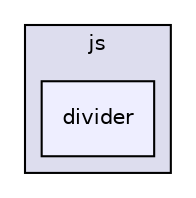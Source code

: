 digraph "libs/angular/angular-material-fileinput-master/bower_components/angular-material/modules/js/divider" {
  compound=true
  node [ fontsize="10", fontname="Helvetica"];
  edge [ labelfontsize="10", labelfontname="Helvetica"];
  subgraph clusterdir_d897d99c4631079a19f1e8c9bbae1589 {
    graph [ bgcolor="#ddddee", pencolor="black", label="js" fontname="Helvetica", fontsize="10", URL="dir_d897d99c4631079a19f1e8c9bbae1589.html"]
  dir_b112e7cf04dfed7b6c4d6641e2c7ecfe [shape=box, label="divider", style="filled", fillcolor="#eeeeff", pencolor="black", URL="dir_b112e7cf04dfed7b6c4d6641e2c7ecfe.html"];
  }
}
